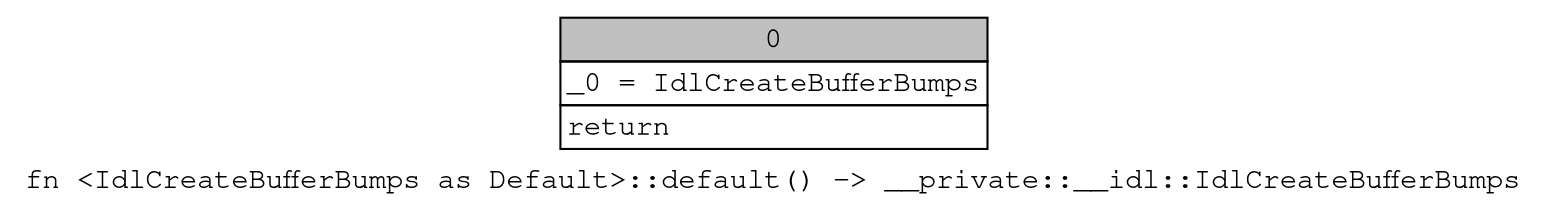 digraph Mir_0_1484 {
    graph [fontname="Courier, monospace"];
    node [fontname="Courier, monospace"];
    edge [fontname="Courier, monospace"];
    label=<fn &lt;IdlCreateBufferBumps as Default&gt;::default() -&gt; __private::__idl::IdlCreateBufferBumps<br align="left"/>>;
    bb0__0_1484 [shape="none", label=<<table border="0" cellborder="1" cellspacing="0"><tr><td bgcolor="gray" align="center" colspan="1">0</td></tr><tr><td align="left" balign="left">_0 = IdlCreateBufferBumps<br/></td></tr><tr><td align="left">return</td></tr></table>>];
}
